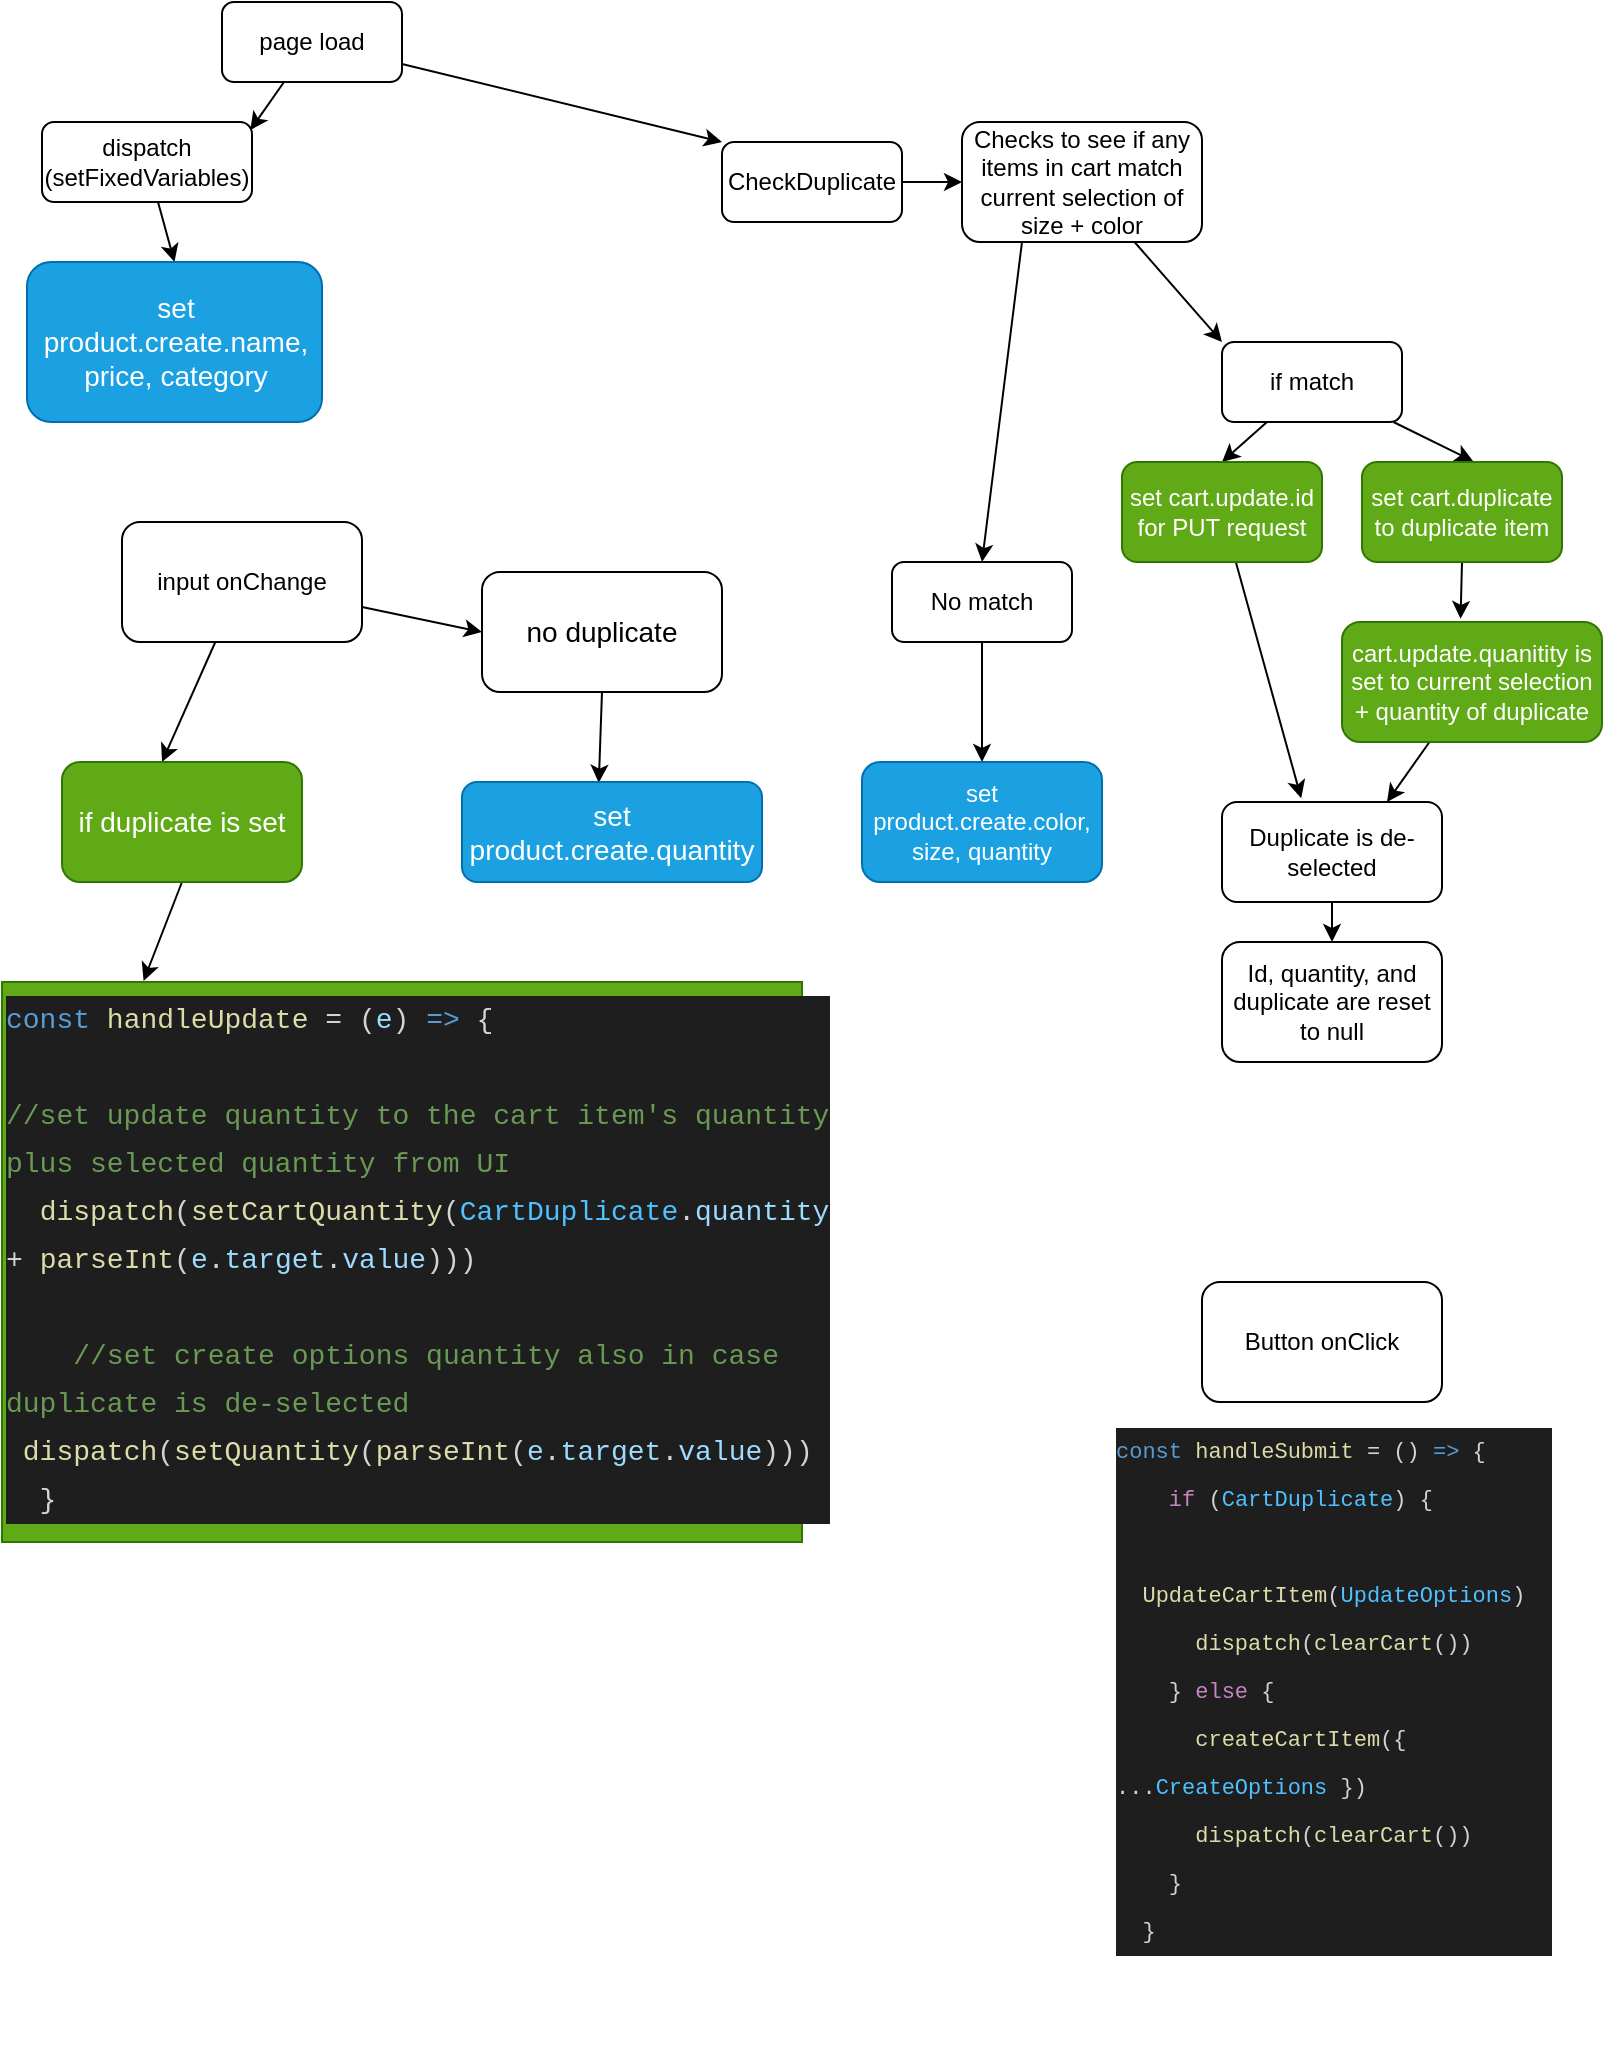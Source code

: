 <mxfile>
    <diagram id="I1ei_-l4coOqPOdoU-y1" name="Page-1">
        <mxGraphModel dx="1145" dy="658" grid="1" gridSize="10" guides="1" tooltips="1" connect="1" arrows="1" fold="1" page="1" pageScale="1" pageWidth="850" pageHeight="1100" math="0" shadow="0">
            <root>
                <mxCell id="0"/>
                <mxCell id="1" parent="0"/>
                <mxCell id="5" style="edgeStyle=none;html=1;entryX=0.992;entryY=0.101;entryDx=0;entryDy=0;entryPerimeter=0;" edge="1" parent="1" source="2" target="4">
                    <mxGeometry relative="1" as="geometry"/>
                </mxCell>
                <mxCell id="7" style="edgeStyle=none;html=1;entryX=0;entryY=0;entryDx=0;entryDy=0;" edge="1" parent="1" source="2" target="6">
                    <mxGeometry relative="1" as="geometry"/>
                </mxCell>
                <mxCell id="2" value="page load" style="rounded=1;whiteSpace=wrap;html=1;" vertex="1" parent="1">
                    <mxGeometry x="130" y="10" width="90" height="40" as="geometry"/>
                </mxCell>
                <mxCell id="56" style="edgeStyle=none;html=1;entryX=0.5;entryY=0;entryDx=0;entryDy=0;fontSize=14;" edge="1" parent="1" source="4" target="55">
                    <mxGeometry relative="1" as="geometry"/>
                </mxCell>
                <mxCell id="4" value="dispatch&lt;br&gt;(setFixedVariables)" style="rounded=1;whiteSpace=wrap;html=1;" vertex="1" parent="1">
                    <mxGeometry x="40" y="70" width="105" height="40" as="geometry"/>
                </mxCell>
                <mxCell id="12" style="edgeStyle=none;html=1;exitX=1;exitY=0.5;exitDx=0;exitDy=0;entryX=0;entryY=0.5;entryDx=0;entryDy=0;" edge="1" parent="1" source="6" target="11">
                    <mxGeometry relative="1" as="geometry"/>
                </mxCell>
                <mxCell id="6" value="CheckDuplicate" style="rounded=1;whiteSpace=wrap;html=1;" vertex="1" parent="1">
                    <mxGeometry x="380" y="80" width="90" height="40" as="geometry"/>
                </mxCell>
                <mxCell id="38" style="edgeStyle=none;html=1;exitX=0.25;exitY=1;exitDx=0;exitDy=0;entryX=0.5;entryY=0;entryDx=0;entryDy=0;" edge="1" parent="1" source="11" target="37">
                    <mxGeometry relative="1" as="geometry"/>
                </mxCell>
                <mxCell id="57" style="edgeStyle=none;html=1;entryX=0;entryY=0;entryDx=0;entryDy=0;fontSize=14;" edge="1" parent="1" source="11" target="15">
                    <mxGeometry relative="1" as="geometry"/>
                </mxCell>
                <mxCell id="11" value="Checks to see if any items in cart match current selection of size + color" style="rounded=1;whiteSpace=wrap;html=1;" vertex="1" parent="1">
                    <mxGeometry x="500" y="70" width="120" height="60" as="geometry"/>
                </mxCell>
                <mxCell id="19" style="edgeStyle=none;html=1;entryX=0.5;entryY=0;entryDx=0;entryDy=0;" edge="1" parent="1" source="15" target="16">
                    <mxGeometry relative="1" as="geometry"/>
                </mxCell>
                <mxCell id="20" style="edgeStyle=none;html=1;entryX=0.556;entryY=-0.008;entryDx=0;entryDy=0;entryPerimeter=0;" edge="1" parent="1" source="15" target="17">
                    <mxGeometry relative="1" as="geometry"/>
                </mxCell>
                <mxCell id="15" value="if match" style="rounded=1;whiteSpace=wrap;html=1;" vertex="1" parent="1">
                    <mxGeometry x="630" y="180" width="90" height="40" as="geometry"/>
                </mxCell>
                <mxCell id="34" style="edgeStyle=none;html=1;entryX=0.36;entryY=-0.038;entryDx=0;entryDy=0;entryPerimeter=0;" edge="1" parent="1" source="16" target="23">
                    <mxGeometry relative="1" as="geometry"/>
                </mxCell>
                <mxCell id="16" value="set cart.update.id for PUT request" style="rounded=1;whiteSpace=wrap;html=1;fillColor=#60a917;fontColor=#ffffff;strokeColor=#2D7600;" vertex="1" parent="1">
                    <mxGeometry x="580" y="240" width="100" height="50" as="geometry"/>
                </mxCell>
                <mxCell id="33" style="edgeStyle=none;html=1;exitX=0.5;exitY=1;exitDx=0;exitDy=0;entryX=0.456;entryY=-0.026;entryDx=0;entryDy=0;entryPerimeter=0;" edge="1" parent="1" source="17" target="32">
                    <mxGeometry relative="1" as="geometry"/>
                </mxCell>
                <mxCell id="17" value="set cart.duplicate to duplicate item" style="rounded=1;whiteSpace=wrap;html=1;fillColor=#60a917;fontColor=#ffffff;strokeColor=#2D7600;" vertex="1" parent="1">
                    <mxGeometry x="700" y="240" width="100" height="50" as="geometry"/>
                </mxCell>
                <mxCell id="49" style="edgeStyle=none;html=1;entryX=0.5;entryY=0;entryDx=0;entryDy=0;fontSize=14;" edge="1" parent="1" source="21">
                    <mxGeometry relative="1" as="geometry">
                        <mxPoint x="100" y="390" as="targetPoint"/>
                    </mxGeometry>
                </mxCell>
                <mxCell id="71" style="edgeStyle=none;html=1;entryX=0;entryY=0.5;entryDx=0;entryDy=0;fontSize=14;" edge="1" parent="1" source="21" target="51">
                    <mxGeometry relative="1" as="geometry"/>
                </mxCell>
                <mxCell id="21" value="input onChange" style="rounded=1;whiteSpace=wrap;html=1;" vertex="1" parent="1">
                    <mxGeometry x="80" y="270" width="120" height="60" as="geometry"/>
                </mxCell>
                <mxCell id="22" value="Button onClick" style="rounded=1;whiteSpace=wrap;html=1;" vertex="1" parent="1">
                    <mxGeometry x="620" y="650" width="120" height="60" as="geometry"/>
                </mxCell>
                <mxCell id="36" style="edgeStyle=none;html=1;entryX=0.5;entryY=0;entryDx=0;entryDy=0;" edge="1" parent="1" source="23" target="30">
                    <mxGeometry relative="1" as="geometry"/>
                </mxCell>
                <mxCell id="23" value="Duplicate is de-selected" style="rounded=1;whiteSpace=wrap;html=1;" vertex="1" parent="1">
                    <mxGeometry x="630" y="410" width="110" height="50" as="geometry"/>
                </mxCell>
                <mxCell id="30" value="Id, quantity, and duplicate are reset to null" style="rounded=1;whiteSpace=wrap;html=1;" vertex="1" parent="1">
                    <mxGeometry x="630" y="480" width="110" height="60" as="geometry"/>
                </mxCell>
                <mxCell id="35" style="edgeStyle=none;html=1;entryX=0.75;entryY=0;entryDx=0;entryDy=0;" edge="1" parent="1" source="32" target="23">
                    <mxGeometry relative="1" as="geometry"/>
                </mxCell>
                <mxCell id="32" value="cart.update.quanitity is set to current selection + quantity of duplicate" style="rounded=1;whiteSpace=wrap;html=1;fillColor=#60a917;fontColor=#ffffff;strokeColor=#2D7600;" vertex="1" parent="1">
                    <mxGeometry x="690" y="320" width="130" height="60" as="geometry"/>
                </mxCell>
                <mxCell id="73" style="edgeStyle=none;html=1;entryX=0.5;entryY=0;entryDx=0;entryDy=0;fontSize=14;" edge="1" parent="1" source="37" target="40">
                    <mxGeometry relative="1" as="geometry"/>
                </mxCell>
                <mxCell id="37" value="No match" style="rounded=1;whiteSpace=wrap;html=1;" vertex="1" parent="1">
                    <mxGeometry x="465" y="290" width="90" height="40" as="geometry"/>
                </mxCell>
                <mxCell id="40" value="set product.create.color, size, quantity" style="rounded=1;whiteSpace=wrap;html=1;fillColor=#1ba1e2;fontColor=#ffffff;strokeColor=#006EAF;" vertex="1" parent="1">
                    <mxGeometry x="450" y="390" width="120" height="60" as="geometry"/>
                </mxCell>
                <mxCell id="45" value="&lt;font&gt;&lt;div style=&quot;text-align: left&quot;&gt;&lt;span style=&quot;font-size: 11px&quot;&gt;&lt;br class=&quot;Apple-interchange-newline&quot;&gt;&lt;br&gt;&lt;/span&gt;&lt;/div&gt;&lt;/font&gt;&lt;div style=&quot;color: rgb(212 , 212 , 212) ; background-color: rgb(30 , 30 , 30) ; font-family: &amp;quot;consolas&amp;quot; , &amp;quot;courier new&amp;quot; , monospace ; font-weight: normal ; line-height: 24px ; font-size: 11px&quot;&gt;&lt;div style=&quot;text-align: left&quot;&gt;&lt;font style=&quot;font-size: 11px&quot;&gt;&lt;span style=&quot;color: rgb(86 , 156 , 214)&quot;&gt;const&lt;/span&gt;&lt;span style=&quot;color: rgb(212 , 212 , 212)&quot;&gt;&lt;span&gt;&amp;nbsp;&lt;/span&gt;&lt;/span&gt;&lt;span style=&quot;color: rgb(220 , 220 , 170)&quot;&gt;handleSubmit&lt;/span&gt;&lt;span style=&quot;color: rgb(212 , 212 , 212)&quot;&gt;&lt;span&gt;&amp;nbsp;&lt;/span&gt;= ()&lt;span&gt;&amp;nbsp;&lt;/span&gt;&lt;/span&gt;&lt;span style=&quot;color: rgb(86 , 156 , 214)&quot;&gt;=&amp;gt;&lt;/span&gt;&lt;span style=&quot;color: rgb(212 , 212 , 212)&quot;&gt;&lt;span&gt;&amp;nbsp;&lt;/span&gt;{&lt;/span&gt;&lt;/font&gt;&lt;/div&gt;&lt;div style=&quot;text-align: left&quot;&gt;&lt;font style=&quot;font-size: 11px&quot;&gt;&lt;span style=&quot;color: rgb(212 , 212 , 212)&quot;&gt;&amp;nbsp; &amp;nbsp;&lt;span&gt;&amp;nbsp;&lt;/span&gt;&lt;/span&gt;&lt;span style=&quot;color: rgb(197 , 134 , 192)&quot;&gt;if&lt;/span&gt;&lt;span style=&quot;color: rgb(212 , 212 , 212)&quot;&gt;&lt;span&gt;&amp;nbsp;&lt;/span&gt;(&lt;/span&gt;&lt;span style=&quot;color: rgb(79 , 193 , 255)&quot;&gt;CartDuplicate&lt;/span&gt;&lt;span style=&quot;color: rgb(212 , 212 , 212)&quot;&gt;) {&lt;/span&gt;&lt;/font&gt;&lt;/div&gt;&lt;div style=&quot;text-align: left&quot;&gt;&lt;font style=&quot;font-size: 11px&quot;&gt;&lt;span style=&quot;color: rgb(212 , 212 , 212)&quot;&gt;&amp;nbsp; &amp;nbsp; &amp;nbsp;&lt;span&gt;&amp;nbsp;&lt;/span&gt;&lt;/span&gt;&lt;span style=&quot;color: rgb(220 , 220 , 170)&quot;&gt;UpdateCartItem&lt;/span&gt;&lt;span style=&quot;color: rgb(212 , 212 , 212)&quot;&gt;(&lt;/span&gt;&lt;span style=&quot;color: rgb(79 , 193 , 255)&quot;&gt;UpdateOptions&lt;/span&gt;&lt;span style=&quot;color: rgb(212 , 212 , 212)&quot;&gt;)&lt;/span&gt;&lt;/font&gt;&lt;/div&gt;&lt;div style=&quot;text-align: left&quot;&gt;&lt;font style=&quot;font-size: 11px&quot;&gt;&lt;span style=&quot;color: rgb(212 , 212 , 212)&quot;&gt;&amp;nbsp; &amp;nbsp; &amp;nbsp;&lt;span&gt;&amp;nbsp;&lt;/span&gt;&lt;/span&gt;&lt;span style=&quot;color: rgb(220 , 220 , 170)&quot;&gt;dispatch&lt;/span&gt;&lt;span style=&quot;color: rgb(212 , 212 , 212)&quot;&gt;(&lt;/span&gt;&lt;span style=&quot;color: rgb(220 , 220 , 170)&quot;&gt;clearCart&lt;/span&gt;&lt;span style=&quot;color: rgb(212 , 212 , 212)&quot;&gt;())&lt;/span&gt;&lt;/font&gt;&lt;/div&gt;&lt;div style=&quot;text-align: left&quot;&gt;&lt;font style=&quot;font-size: 11px&quot;&gt;&lt;span style=&quot;color: rgb(212 , 212 , 212)&quot;&gt;&amp;nbsp; &amp;nbsp; }&lt;span&gt;&amp;nbsp;&lt;/span&gt;&lt;/span&gt;&lt;span style=&quot;color: rgb(197 , 134 , 192)&quot;&gt;else&lt;/span&gt;&lt;span style=&quot;color: rgb(212 , 212 , 212)&quot;&gt;&lt;span&gt;&amp;nbsp;&lt;/span&gt;{&lt;/span&gt;&lt;/font&gt;&lt;/div&gt;&lt;div style=&quot;text-align: left&quot;&gt;&lt;font style=&quot;font-size: 11px&quot;&gt;&lt;span style=&quot;color: rgb(212 , 212 , 212)&quot;&gt;&amp;nbsp; &amp;nbsp; &amp;nbsp;&lt;span&gt;&amp;nbsp;&lt;/span&gt;&lt;/span&gt;&lt;span style=&quot;color: rgb(220 , 220 , 170)&quot;&gt;createCartItem&lt;/span&gt;&lt;span style=&quot;color: rgb(212 , 212 , 212)&quot;&gt;({ ...&lt;/span&gt;&lt;span style=&quot;color: rgb(79 , 193 , 255)&quot;&gt;CreateOptions&lt;/span&gt;&lt;span style=&quot;color: rgb(212 , 212 , 212)&quot;&gt;&lt;span&gt;&amp;nbsp;&lt;/span&gt;})&lt;/span&gt;&lt;/font&gt;&lt;/div&gt;&lt;div style=&quot;text-align: left&quot;&gt;&lt;font style=&quot;font-size: 11px&quot;&gt;&lt;span style=&quot;color: rgb(212 , 212 , 212)&quot;&gt;&amp;nbsp; &amp;nbsp; &amp;nbsp;&lt;span&gt;&amp;nbsp;&lt;/span&gt;&lt;/span&gt;&lt;span style=&quot;color: rgb(220 , 220 , 170)&quot;&gt;dispatch&lt;/span&gt;&lt;span style=&quot;color: rgb(212 , 212 , 212)&quot;&gt;(&lt;/span&gt;&lt;span style=&quot;color: rgb(220 , 220 , 170)&quot;&gt;clearCart&lt;/span&gt;&lt;span style=&quot;color: rgb(212 , 212 , 212)&quot;&gt;())&lt;/span&gt;&lt;/font&gt;&lt;/div&gt;&lt;div style=&quot;text-align: left&quot;&gt;&lt;span style=&quot;color: rgb(212 , 212 , 212)&quot;&gt;&lt;font style=&quot;font-size: 11px&quot;&gt;&amp;nbsp; &amp;nbsp; }&lt;/font&gt;&lt;/span&gt;&lt;/div&gt;&lt;div style=&quot;text-align: left&quot;&gt;&lt;span style=&quot;color: rgb(212 , 212 , 212)&quot;&gt;&lt;font style=&quot;font-size: 11px&quot;&gt;&amp;nbsp; }&lt;/font&gt;&lt;/span&gt;&lt;/div&gt;&lt;/div&gt;&lt;font&gt;&lt;div style=&quot;text-align: left&quot;&gt;&lt;span style=&quot;font-size: 11px&quot;&gt;&lt;br&gt;&lt;/span&gt;&lt;/div&gt;&lt;/font&gt;&lt;div style=&quot;text-align: left&quot;&gt;&lt;br style=&quot;color: rgb(240, 240, 240); font-family: helvetica; font-size: 12px; font-style: normal; font-weight: 400; letter-spacing: normal; text-align: left; text-indent: 0px; text-transform: none; word-spacing: 0px; background-color: rgb(42, 42, 42);&quot;&gt;&#10;&#10;&lt;/div&gt;" style="text;whiteSpace=wrap;html=1;fontSize=11;" vertex="1" parent="1">
                    <mxGeometry x="575" y="690" width="220" height="260" as="geometry"/>
                </mxCell>
                <mxCell id="47" value="&lt;div style=&quot;color: rgb(212 , 212 , 212) ; background-color: rgb(30 , 30 , 30) ; font-family: &amp;#34;consolas&amp;#34; , &amp;#34;courier new&amp;#34; , monospace ; font-weight: normal ; font-size: 14px ; line-height: 24px&quot;&gt;&lt;div&gt;&lt;span style=&quot;color: #569cd6&quot;&gt;const&lt;/span&gt;&lt;span style=&quot;color: #d4d4d4&quot;&gt; &lt;/span&gt;&lt;span style=&quot;color: #dcdcaa&quot;&gt;handleUpdate&lt;/span&gt;&lt;span style=&quot;color: #d4d4d4&quot;&gt; = (&lt;/span&gt;&lt;span style=&quot;color: #9cdcfe&quot;&gt;e&lt;/span&gt;&lt;span style=&quot;color: #d4d4d4&quot;&gt;) &lt;/span&gt;&lt;span style=&quot;color: #569cd6&quot;&gt;=&amp;gt;&lt;/span&gt;&lt;span style=&quot;color: #d4d4d4&quot;&gt; {&lt;/span&gt;&lt;/div&gt;&lt;div&gt;&lt;span style=&quot;color: #d4d4d4&quot;&gt;&amp;nbsp; &amp;nbsp;&lt;/span&gt;&lt;/div&gt;&lt;div&gt;&lt;span style=&quot;color: #6a9955&quot;&gt;//set update quantity to the cart item's quantity plus selected quantity from UI&lt;/span&gt;&lt;/div&gt;&lt;div&gt;&lt;span style=&quot;color: #d4d4d4&quot;&gt;&amp;nbsp;&amp;nbsp;&lt;/span&gt;&lt;span style=&quot;color: #dcdcaa&quot;&gt;dispatch&lt;/span&gt;&lt;span style=&quot;color: #d4d4d4&quot;&gt;(&lt;/span&gt;&lt;span style=&quot;color: #dcdcaa&quot;&gt;setCartQuantity&lt;/span&gt;&lt;span style=&quot;color: #d4d4d4&quot;&gt;(&lt;/span&gt;&lt;span style=&quot;color: #4fc1ff&quot;&gt;CartDuplicate&lt;/span&gt;&lt;span style=&quot;color: #d4d4d4&quot;&gt;.&lt;/span&gt;&lt;span style=&quot;color: #9cdcfe&quot;&gt;quantity&lt;/span&gt;&lt;span style=&quot;color: #d4d4d4&quot;&gt; + &lt;/span&gt;&lt;span style=&quot;color: #dcdcaa&quot;&gt;parseInt&lt;/span&gt;&lt;span style=&quot;color: #d4d4d4&quot;&gt;(&lt;/span&gt;&lt;span style=&quot;color: #9cdcfe&quot;&gt;e&lt;/span&gt;&lt;span style=&quot;color: #d4d4d4&quot;&gt;.&lt;/span&gt;&lt;span style=&quot;color: #9cdcfe&quot;&gt;target&lt;/span&gt;&lt;span style=&quot;color: #d4d4d4&quot;&gt;.&lt;/span&gt;&lt;span style=&quot;color: #9cdcfe&quot;&gt;value&lt;/span&gt;&lt;span style=&quot;color: #d4d4d4&quot;&gt;)))&lt;/span&gt;&lt;/div&gt;&lt;div&gt;&lt;span style=&quot;color: #d4d4d4&quot;&gt;&lt;br&gt;&lt;/span&gt;&lt;/div&gt;&lt;div&gt;&lt;span style=&quot;color: #d4d4d4&quot;&gt;&amp;nbsp; &amp;nbsp; &lt;/span&gt;&lt;span style=&quot;color: #6a9955&quot;&gt;//set create options quantity also in case duplicate is de-selected&lt;/span&gt;&lt;/div&gt;&lt;div&gt;&lt;span style=&quot;color: #d4d4d4&quot;&gt;&amp;nbsp;&lt;/span&gt;&lt;span style=&quot;color: #dcdcaa&quot;&gt;dispatch&lt;/span&gt;&lt;span style=&quot;color: #d4d4d4&quot;&gt;(&lt;/span&gt;&lt;span style=&quot;color: #dcdcaa&quot;&gt;setQuantity&lt;/span&gt;&lt;span style=&quot;color: #d4d4d4&quot;&gt;(&lt;/span&gt;&lt;span style=&quot;color: #dcdcaa&quot;&gt;parseInt&lt;/span&gt;&lt;span style=&quot;color: #d4d4d4&quot;&gt;(&lt;/span&gt;&lt;span style=&quot;color: #9cdcfe&quot;&gt;e&lt;/span&gt;&lt;span style=&quot;color: #d4d4d4&quot;&gt;.&lt;/span&gt;&lt;span style=&quot;color: #9cdcfe&quot;&gt;target&lt;/span&gt;&lt;span style=&quot;color: #d4d4d4&quot;&gt;.&lt;/span&gt;&lt;span style=&quot;color: #9cdcfe&quot;&gt;value&lt;/span&gt;&lt;span style=&quot;color: #d4d4d4&quot;&gt;)))&lt;/span&gt;&lt;/div&gt;&lt;div&gt;&lt;span style=&quot;color: #d4d4d4&quot;&gt;&amp;nbsp; }&lt;/span&gt;&lt;/div&gt;&lt;/div&gt;" style="text;whiteSpace=wrap;html=1;fontSize=11;fillColor=#60a917;fontColor=#ffffff;strokeColor=#2D7600;" vertex="1" parent="1">
                    <mxGeometry x="20" y="500" width="400" height="280" as="geometry"/>
                </mxCell>
                <mxCell id="50" style="edgeStyle=none;html=1;exitX=0.5;exitY=1;exitDx=0;exitDy=0;entryX=0.177;entryY=-0.002;entryDx=0;entryDy=0;entryPerimeter=0;fontSize=14;" edge="1" parent="1" source="48" target="47">
                    <mxGeometry relative="1" as="geometry"/>
                </mxCell>
                <mxCell id="48" value="if duplicate is set" style="rounded=1;whiteSpace=wrap;html=1;fontSize=14;fillColor=#60a917;fontColor=#ffffff;strokeColor=#2D7600;" vertex="1" parent="1">
                    <mxGeometry x="50" y="390" width="120" height="60" as="geometry"/>
                </mxCell>
                <mxCell id="72" style="edgeStyle=none;html=1;exitX=0.5;exitY=1;exitDx=0;exitDy=0;entryX=0.456;entryY=0.007;entryDx=0;entryDy=0;entryPerimeter=0;fontSize=14;" edge="1" parent="1" source="51" target="53">
                    <mxGeometry relative="1" as="geometry"/>
                </mxCell>
                <mxCell id="51" value="no duplicate" style="rounded=1;whiteSpace=wrap;html=1;fontSize=14;" vertex="1" parent="1">
                    <mxGeometry x="260" y="295" width="120" height="60" as="geometry"/>
                </mxCell>
                <mxCell id="53" value="set product.create.quantity" style="rounded=1;whiteSpace=wrap;html=1;fontSize=14;fillColor=#1ba1e2;fontColor=#ffffff;strokeColor=#006EAF;" vertex="1" parent="1">
                    <mxGeometry x="250" y="400" width="150" height="50" as="geometry"/>
                </mxCell>
                <mxCell id="55" value="set product.create.name, price, category" style="rounded=1;whiteSpace=wrap;html=1;fontSize=14;fillColor=#1ba1e2;fontColor=#ffffff;strokeColor=#006EAF;" vertex="1" parent="1">
                    <mxGeometry x="32.5" y="140" width="147.5" height="80" as="geometry"/>
                </mxCell>
            </root>
        </mxGraphModel>
    </diagram>
</mxfile>